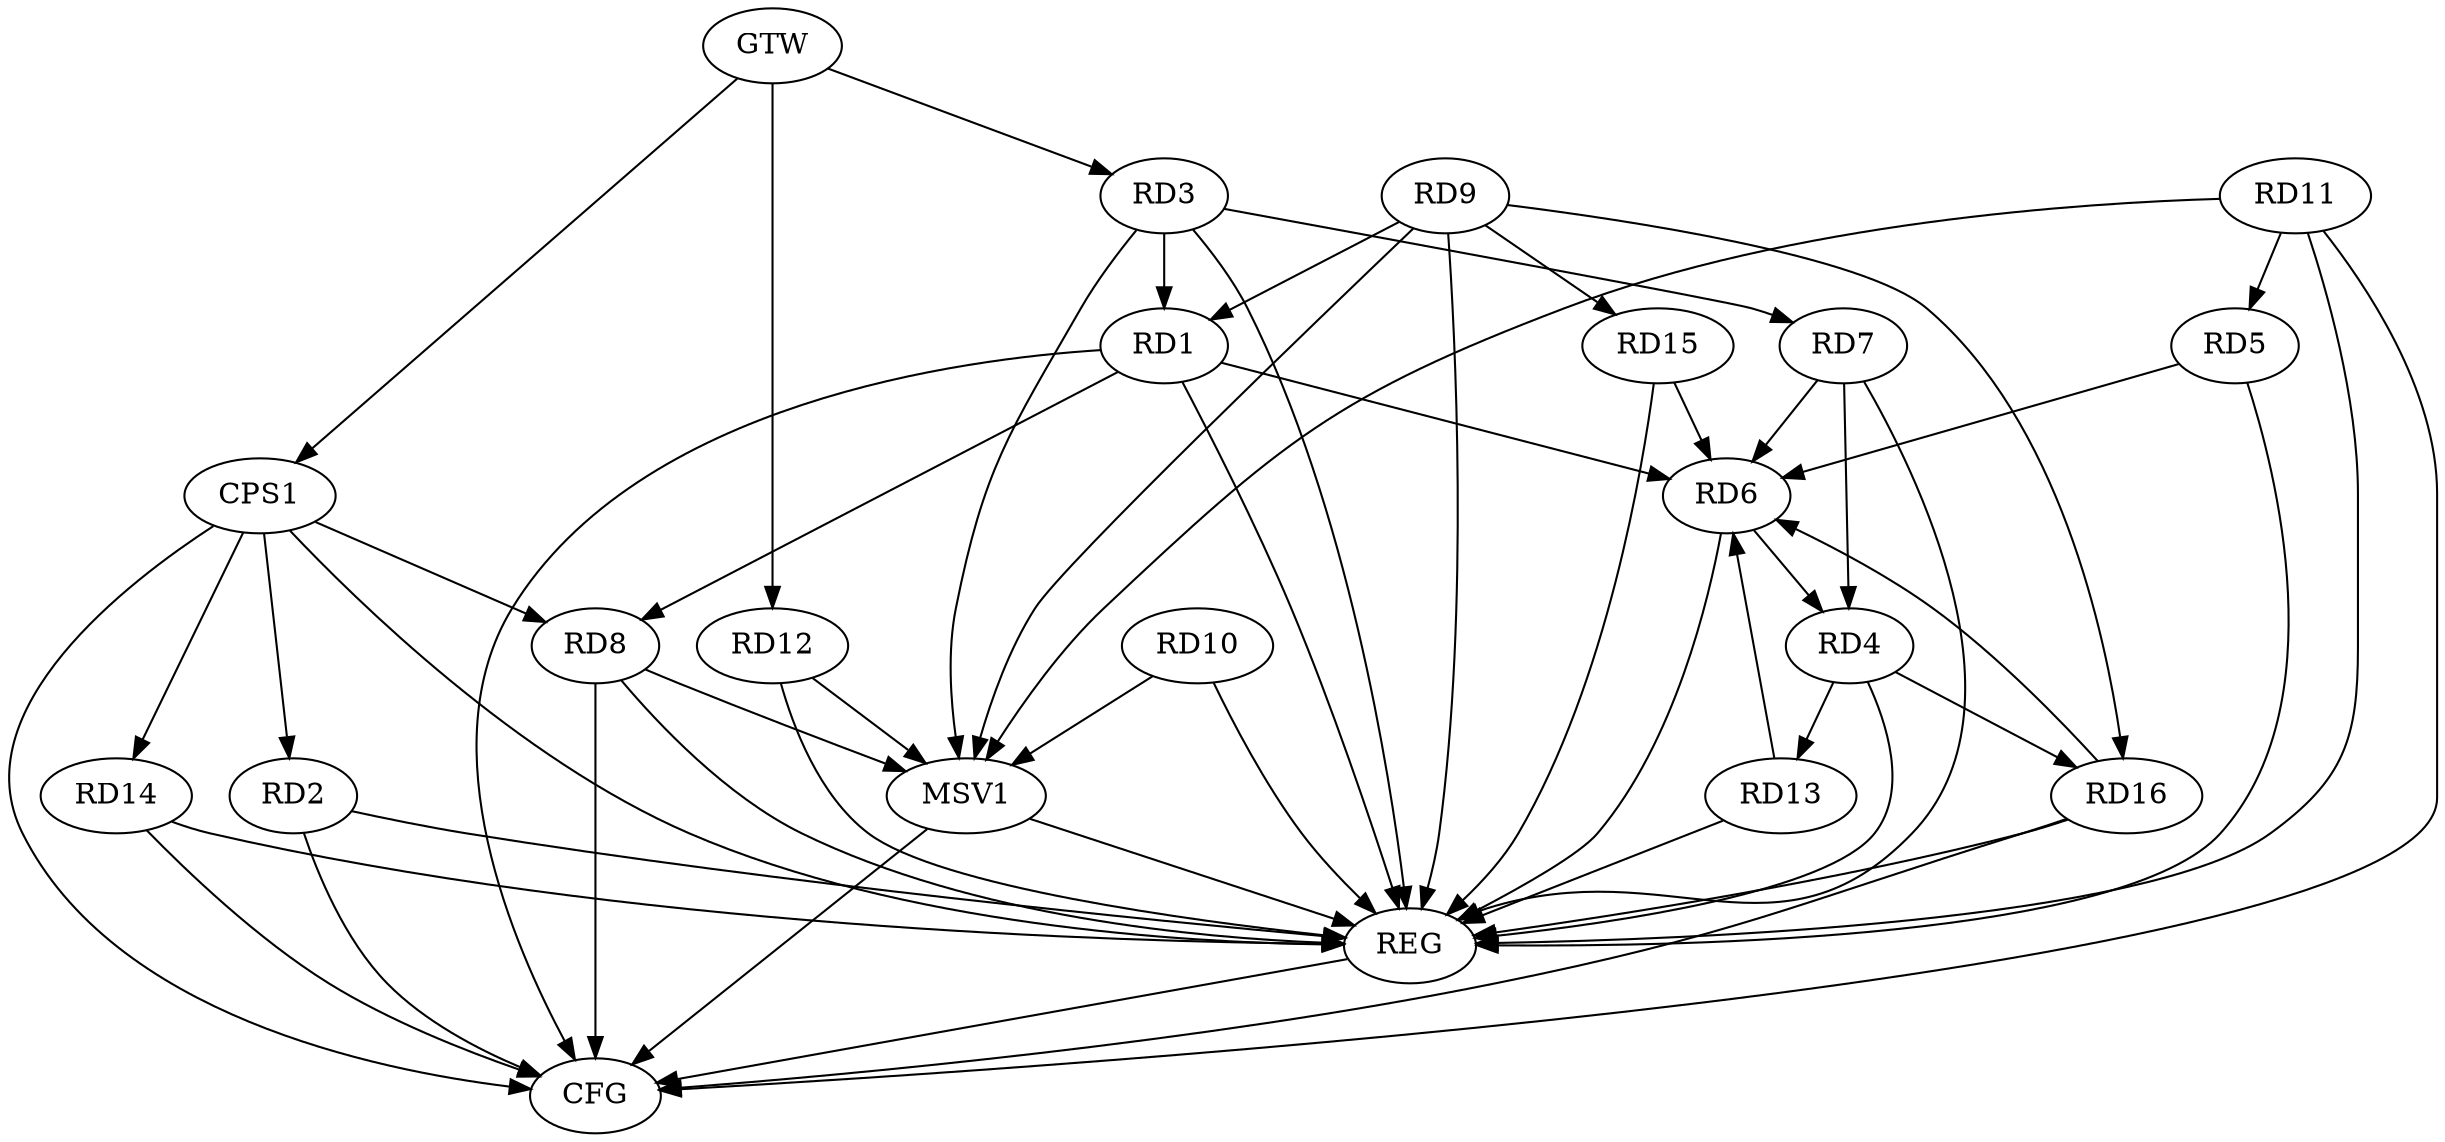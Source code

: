 strict digraph G {
  RD1 [ label="RD1" ];
  RD2 [ label="RD2" ];
  RD3 [ label="RD3" ];
  RD4 [ label="RD4" ];
  RD5 [ label="RD5" ];
  RD6 [ label="RD6" ];
  RD7 [ label="RD7" ];
  RD8 [ label="RD8" ];
  RD9 [ label="RD9" ];
  RD10 [ label="RD10" ];
  RD11 [ label="RD11" ];
  RD12 [ label="RD12" ];
  RD13 [ label="RD13" ];
  RD14 [ label="RD14" ];
  RD15 [ label="RD15" ];
  RD16 [ label="RD16" ];
  CPS1 [ label="CPS1" ];
  GTW [ label="GTW" ];
  REG [ label="REG" ];
  CFG [ label="CFG" ];
  MSV1 [ label="MSV1" ];
  RD3 -> RD1;
  RD1 -> RD8;
  RD9 -> RD1;
  RD3 -> RD7;
  RD6 -> RD4;
  RD7 -> RD4;
  RD4 -> RD13;
  RD4 -> RD16;
  RD11 -> RD5;
  RD9 -> RD15;
  RD9 -> RD16;
  CPS1 -> RD2;
  CPS1 -> RD8;
  CPS1 -> RD14;
  GTW -> RD3;
  GTW -> RD12;
  GTW -> CPS1;
  RD1 -> REG;
  RD2 -> REG;
  RD3 -> REG;
  RD4 -> REG;
  RD5 -> REG;
  RD6 -> REG;
  RD7 -> REG;
  RD8 -> REG;
  RD9 -> REG;
  RD10 -> REG;
  RD11 -> REG;
  RD12 -> REG;
  RD13 -> REG;
  RD14 -> REG;
  RD15 -> REG;
  RD16 -> REG;
  CPS1 -> REG;
  RD2 -> CFG;
  RD1 -> CFG;
  RD11 -> CFG;
  CPS1 -> CFG;
  RD14 -> CFG;
  RD8 -> CFG;
  RD16 -> CFG;
  REG -> CFG;
  RD15 -> RD6;
  RD1 -> RD6;
  RD13 -> RD6;
  RD5 -> RD6;
  RD16 -> RD6;
  RD7 -> RD6;
  RD9 -> MSV1;
  RD10 -> MSV1;
  RD11 -> MSV1;
  RD12 -> MSV1;
  RD8 -> MSV1;
  RD3 -> MSV1;
  MSV1 -> REG;
  MSV1 -> CFG;
}
